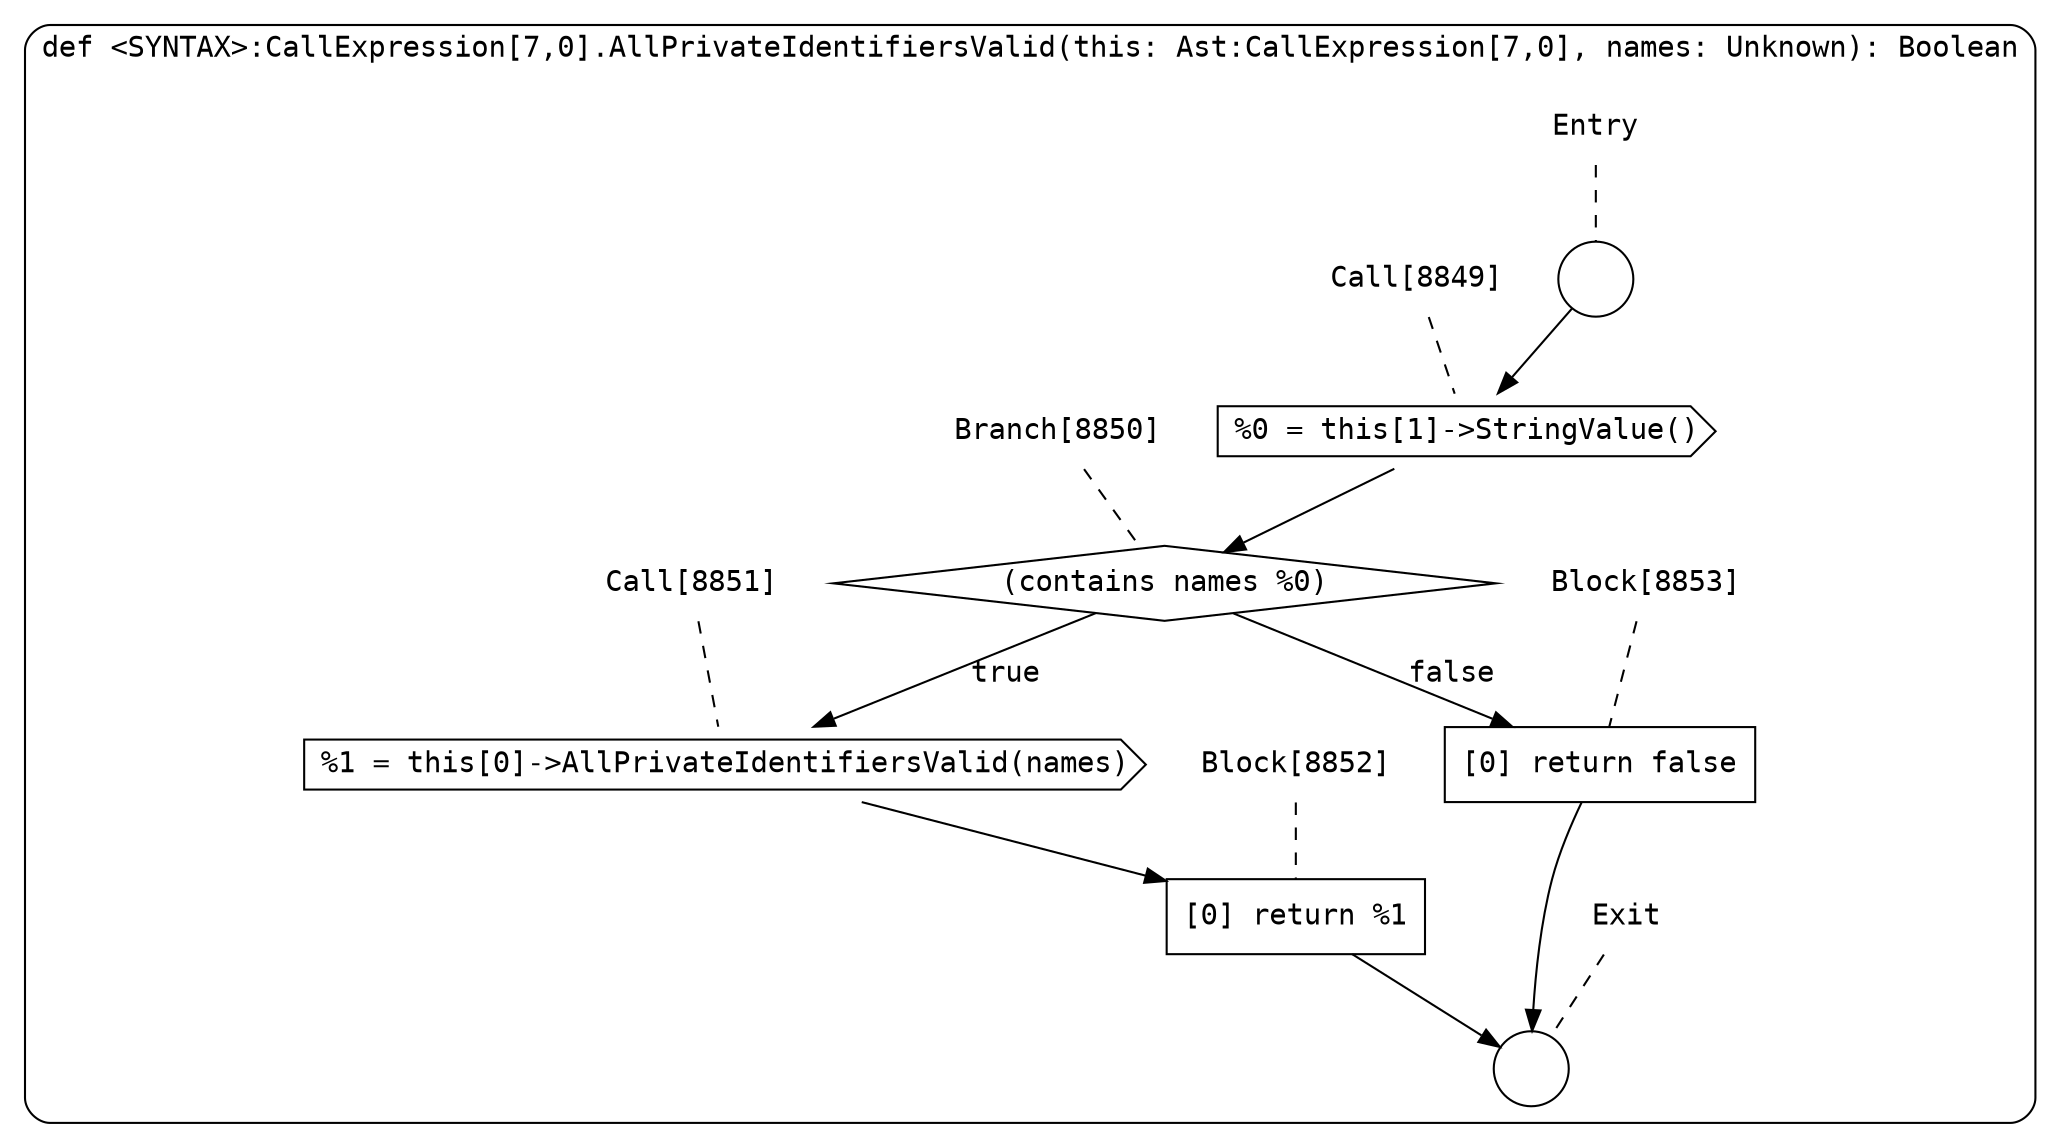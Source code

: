 digraph {
  graph [fontname = "Consolas"]
  node [fontname = "Consolas"]
  edge [fontname = "Consolas"]
  subgraph cluster1637 {
    label = "def <SYNTAX>:CallExpression[7,0].AllPrivateIdentifiersValid(this: Ast:CallExpression[7,0], names: Unknown): Boolean"
    style = rounded
    cluster1637_entry_name [shape=none, label=<<font color="black">Entry</font>>]
    cluster1637_entry_name -> cluster1637_entry [arrowhead=none, color="black", style=dashed]
    cluster1637_entry [shape=circle label=" " color="black" fillcolor="white" style=filled]
    cluster1637_entry -> node8849 [color="black"]
    cluster1637_exit_name [shape=none, label=<<font color="black">Exit</font>>]
    cluster1637_exit_name -> cluster1637_exit [arrowhead=none, color="black", style=dashed]
    cluster1637_exit [shape=circle label=" " color="black" fillcolor="white" style=filled]
    node8849_name [shape=none, label=<<font color="black">Call[8849]</font>>]
    node8849_name -> node8849 [arrowhead=none, color="black", style=dashed]
    node8849 [shape=cds, label=<<font color="black">%0 = this[1]-&gt;StringValue()</font>> color="black" fillcolor="white", style=filled]
    node8849 -> node8850 [color="black"]
    node8850_name [shape=none, label=<<font color="black">Branch[8850]</font>>]
    node8850_name -> node8850 [arrowhead=none, color="black", style=dashed]
    node8850 [shape=diamond, label=<<font color="black">(contains names %0)</font>> color="black" fillcolor="white", style=filled]
    node8850 -> node8851 [label=<<font color="black">true</font>> color="black"]
    node8850 -> node8853 [label=<<font color="black">false</font>> color="black"]
    node8851_name [shape=none, label=<<font color="black">Call[8851]</font>>]
    node8851_name -> node8851 [arrowhead=none, color="black", style=dashed]
    node8851 [shape=cds, label=<<font color="black">%1 = this[0]-&gt;AllPrivateIdentifiersValid(names)</font>> color="black" fillcolor="white", style=filled]
    node8851 -> node8852 [color="black"]
    node8853_name [shape=none, label=<<font color="black">Block[8853]</font>>]
    node8853_name -> node8853 [arrowhead=none, color="black", style=dashed]
    node8853 [shape=box, label=<<font color="black">[0] return false<BR ALIGN="LEFT"/></font>> color="black" fillcolor="white", style=filled]
    node8853 -> cluster1637_exit [color="black"]
    node8852_name [shape=none, label=<<font color="black">Block[8852]</font>>]
    node8852_name -> node8852 [arrowhead=none, color="black", style=dashed]
    node8852 [shape=box, label=<<font color="black">[0] return %1<BR ALIGN="LEFT"/></font>> color="black" fillcolor="white", style=filled]
    node8852 -> cluster1637_exit [color="black"]
  }
}